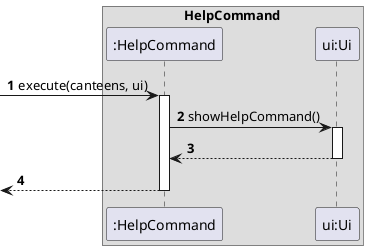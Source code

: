 @startuml
'https://plantuml.com/sequence-diagram

autonumber
box HelpCommand

->":HelpCommand" : execute(canteens, ui)
activate ":HelpCommand"

":HelpCommand" -> "ui:Ui" : showHelpCommand()
activate "ui:Ui"
"ui:Ui" --> ":HelpCommand"
deactivate "ui:Ui"

<-- ":HelpCommand"
deactivate ":HelpCommand"
@enduml

